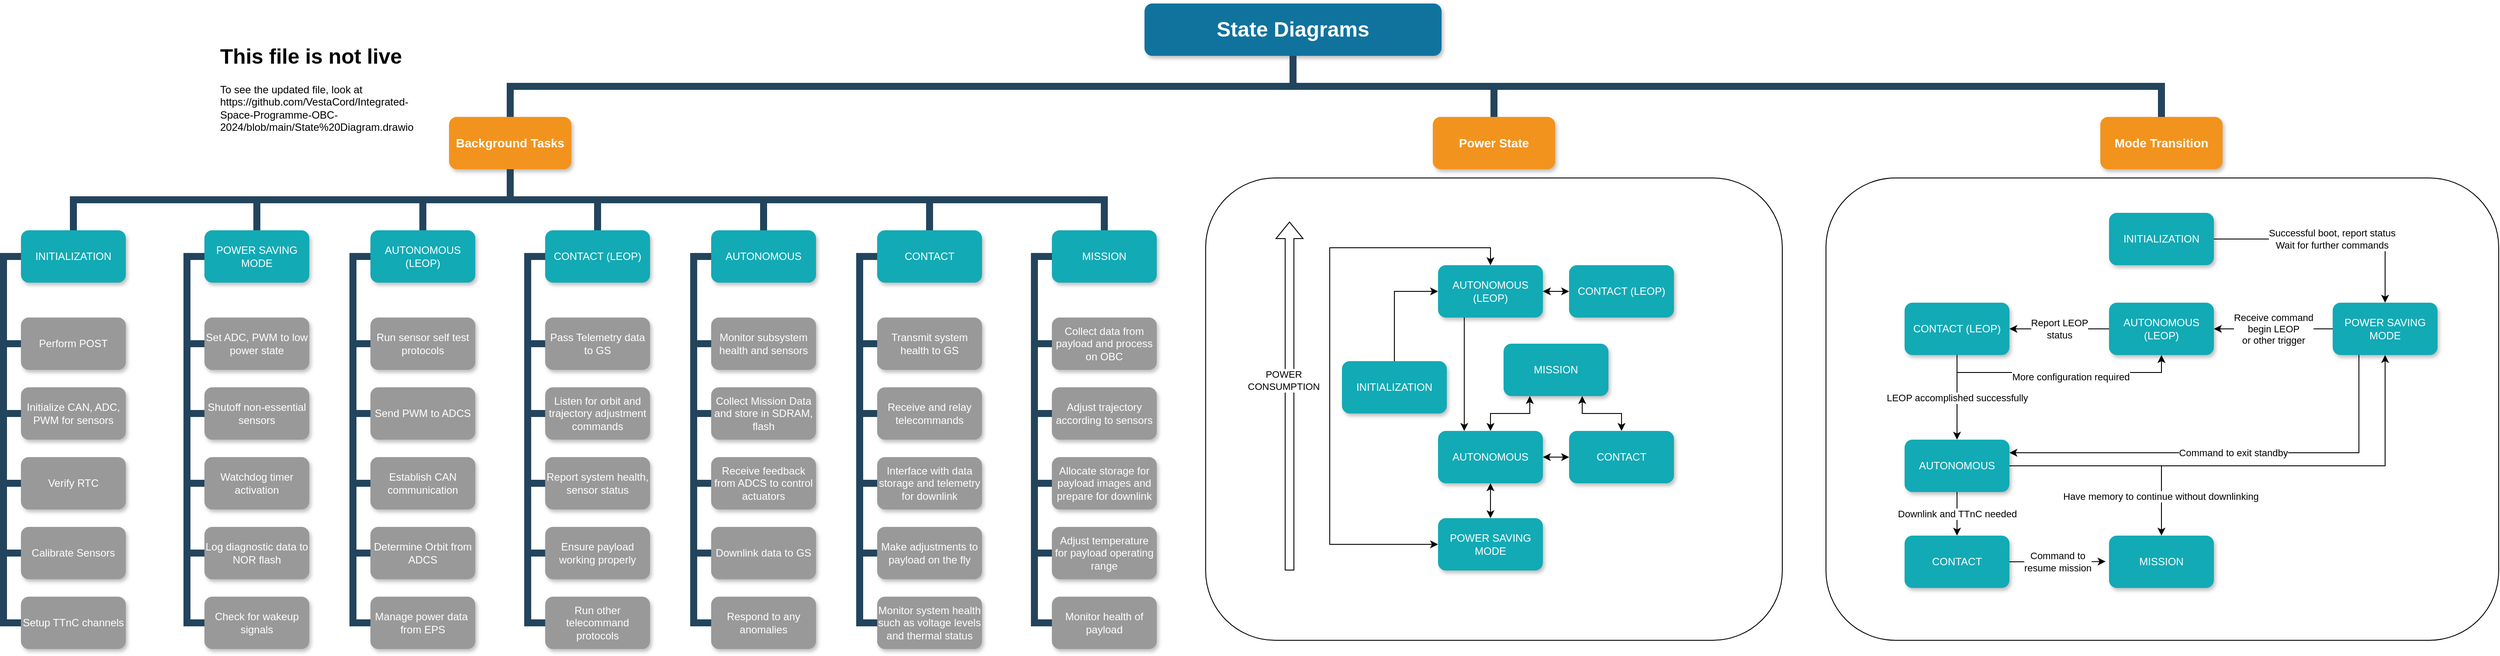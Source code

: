 <mxfile version="25.0.1">
  <diagram name="Page-1" id="64c3da0e-402f-94eb-ee01-a36477274f13">
    <mxGraphModel dx="2613" dy="875" grid="1" gridSize="10" guides="1" tooltips="1" connect="1" arrows="1" fold="1" page="1" pageScale="1" pageWidth="1169" pageHeight="826" background="none" math="0" shadow="0">
      <root>
        <mxCell id="0" />
        <mxCell id="1" parent="0" />
        <mxCell id="3gW7RZxNbm79vIqXbMl1-381" value="" style="rounded=1;whiteSpace=wrap;html=1;movable=0;resizable=0;rotatable=0;deletable=0;editable=0;locked=1;connectable=0;" vertex="1" parent="1">
          <mxGeometry x="1380" y="240" width="770" height="530" as="geometry" />
        </mxCell>
        <mxCell id="3gW7RZxNbm79vIqXbMl1-349" value="" style="rounded=1;whiteSpace=wrap;html=1;movable=1;resizable=1;rotatable=1;deletable=1;editable=1;locked=0;connectable=1;" vertex="1" parent="1">
          <mxGeometry x="670" y="240" width="660" height="530" as="geometry" />
        </mxCell>
        <mxCell id="2" value="State Diagrams" style="whiteSpace=wrap;rounded=1;shadow=1;fillColor=#10739E;strokeColor=none;fontColor=#FFFFFF;fontStyle=1;fontSize=24" parent="1" vertex="1">
          <mxGeometry x="600" y="40" width="340" height="60" as="geometry" />
        </mxCell>
        <mxCell id="3" value="Background Tasks" style="whiteSpace=wrap;rounded=1;fillColor=#F2931E;strokeColor=none;shadow=1;fontColor=#FFFFFF;fontStyle=1;fontSize=14" parent="1" vertex="1">
          <mxGeometry x="-196" y="170.0" width="140" height="60" as="geometry" />
        </mxCell>
        <mxCell id="4" value="Power State" style="whiteSpace=wrap;rounded=1;fillColor=#F2931E;strokeColor=none;shadow=1;fontColor=#FFFFFF;fontStyle=1;fontSize=14" parent="1" vertex="1">
          <mxGeometry x="930" y="170.0" width="140" height="60" as="geometry" />
        </mxCell>
        <mxCell id="6" value="Mode Transition" style="whiteSpace=wrap;rounded=1;fillColor=#F2931E;strokeColor=none;shadow=1;fontColor=#FFFFFF;fontStyle=1;fontSize=14" parent="1" vertex="1">
          <mxGeometry x="1694" y="170.0" width="140" height="60" as="geometry" />
        </mxCell>
        <mxCell id="10" value="AUTONOMOUS (LEOP)" style="whiteSpace=wrap;rounded=1;fillColor=#12AAB5;strokeColor=none;shadow=1;fontColor=#FFFFFF;" parent="1" vertex="1">
          <mxGeometry x="-286" y="300.0" width="120" height="60" as="geometry" />
        </mxCell>
        <mxCell id="12" value="CONTACT (LEOP)" style="whiteSpace=wrap;rounded=1;fillColor=#12AAB5;strokeColor=none;shadow=1;fontColor=#FFFFFF;" parent="1" vertex="1">
          <mxGeometry x="-86" y="300.0" width="120" height="60" as="geometry" />
        </mxCell>
        <mxCell id="23" value="Run sensor self test protocols" style="whiteSpace=wrap;rounded=1;fillColor=#999999;strokeColor=none;shadow=1;fontColor=#FFFFFF;fontStyle=0" parent="1" vertex="1">
          <mxGeometry x="-286" y="400.0" width="120" height="60" as="geometry" />
        </mxCell>
        <mxCell id="24" value="Send PWM to ADCS" style="whiteSpace=wrap;rounded=1;fillColor=#999999;strokeColor=none;shadow=1;fontColor=#FFFFFF;fontStyle=0" parent="1" vertex="1">
          <mxGeometry x="-286.0" y="480.0" width="120" height="60" as="geometry" />
        </mxCell>
        <mxCell id="25" value="Establish CAN communication" style="whiteSpace=wrap;rounded=1;fillColor=#999999;strokeColor=none;shadow=1;fontColor=#FFFFFF;fontStyle=0" parent="1" vertex="1">
          <mxGeometry x="-286" y="560.0" width="120" height="60" as="geometry" />
        </mxCell>
        <mxCell id="26" value="Determine Orbit from ADCS" style="whiteSpace=wrap;rounded=1;fillColor=#999999;strokeColor=none;shadow=1;fontColor=#FFFFFF;fontStyle=0" parent="1" vertex="1">
          <mxGeometry x="-286.0" y="640.0" width="120" height="60" as="geometry" />
        </mxCell>
        <mxCell id="27" value="Manage power data  from EPS" style="whiteSpace=wrap;rounded=1;fillColor=#999999;strokeColor=none;shadow=1;fontColor=#FFFFFF;fontStyle=0" parent="1" vertex="1">
          <mxGeometry x="-286.0" y="720.0" width="120" height="60" as="geometry" />
        </mxCell>
        <mxCell id="38" value="Pass Telemetry data to GS" style="whiteSpace=wrap;rounded=1;fillColor=#999999;strokeColor=none;shadow=1;fontColor=#FFFFFF;fontStyle=0" parent="1" vertex="1">
          <mxGeometry x="-86.0" y="400.0" width="120" height="60" as="geometry" />
        </mxCell>
        <mxCell id="39" value="Listen for orbit and trajectory adjustment commands" style="whiteSpace=wrap;rounded=1;fillColor=#999999;strokeColor=none;shadow=1;fontColor=#FFFFFF;fontStyle=0" parent="1" vertex="1">
          <mxGeometry x="-86.0" y="480.0" width="120" height="60" as="geometry" />
        </mxCell>
        <mxCell id="40" value="Report system health, sensor status" style="whiteSpace=wrap;rounded=1;fillColor=#999999;strokeColor=none;shadow=1;fontColor=#FFFFFF;fontStyle=0" parent="1" vertex="1">
          <mxGeometry x="-86.0" y="560.0" width="120" height="60" as="geometry" />
        </mxCell>
        <mxCell id="41" value="Ensure payload working properly" style="whiteSpace=wrap;rounded=1;fillColor=#999999;strokeColor=none;shadow=1;fontColor=#FFFFFF;fontStyle=0" parent="1" vertex="1">
          <mxGeometry x="-86.0" y="640.0" width="120" height="60" as="geometry" />
        </mxCell>
        <mxCell id="42" value="Run other telecommand protocols" style="whiteSpace=wrap;rounded=1;fillColor=#999999;strokeColor=none;shadow=1;fontColor=#FFFFFF;fontStyle=0" parent="1" vertex="1">
          <mxGeometry x="-86" y="720.0" width="120" height="60" as="geometry" />
        </mxCell>
        <mxCell id="103" value="" style="edgeStyle=elbowEdgeStyle;elbow=vertical;rounded=0;fontColor=#000000;endArrow=none;endFill=0;strokeWidth=8;strokeColor=#23445D;" parent="1" source="3" target="10" edge="1">
          <mxGeometry width="100" height="100" relative="1" as="geometry">
            <mxPoint x="-336" y="290" as="sourcePoint" />
            <mxPoint x="-236" y="190" as="targetPoint" />
          </mxGeometry>
        </mxCell>
        <mxCell id="104" value="" style="edgeStyle=elbowEdgeStyle;elbow=vertical;rounded=0;fontColor=#000000;endArrow=none;endFill=0;strokeWidth=8;strokeColor=#23445D;" parent="1" source="3" target="12" edge="1">
          <mxGeometry width="100" height="100" relative="1" as="geometry">
            <mxPoint x="4" y="290" as="sourcePoint" />
            <mxPoint x="104" y="190" as="targetPoint" />
          </mxGeometry>
        </mxCell>
        <mxCell id="105" value="" style="edgeStyle=elbowEdgeStyle;elbow=horizontal;rounded=0;fontColor=#000000;endArrow=none;endFill=0;strokeWidth=8;strokeColor=#23445D;" parent="1" source="10" target="23" edge="1">
          <mxGeometry width="100" height="100" relative="1" as="geometry">
            <mxPoint x="-346" y="480" as="sourcePoint" />
            <mxPoint x="-246" y="380" as="targetPoint" />
            <Array as="points">
              <mxPoint x="-306" y="380" />
            </Array>
          </mxGeometry>
        </mxCell>
        <mxCell id="106" value="" style="edgeStyle=elbowEdgeStyle;elbow=horizontal;rounded=0;fontColor=#000000;endArrow=none;endFill=0;strokeWidth=8;strokeColor=#23445D;" parent="1" source="10" target="24" edge="1">
          <mxGeometry width="100" height="100" relative="1" as="geometry">
            <mxPoint x="-276" y="340" as="sourcePoint" />
            <mxPoint x="-276" y="440" as="targetPoint" />
            <Array as="points">
              <mxPoint x="-306" y="400" />
            </Array>
          </mxGeometry>
        </mxCell>
        <mxCell id="107" value="" style="edgeStyle=elbowEdgeStyle;elbow=horizontal;rounded=0;fontColor=#000000;endArrow=none;endFill=0;strokeWidth=8;strokeColor=#23445D;" parent="1" source="10" target="27" edge="1">
          <mxGeometry width="100" height="100" relative="1" as="geometry">
            <mxPoint x="-276" y="340" as="sourcePoint" />
            <mxPoint x="-276" y="440" as="targetPoint" />
            <Array as="points">
              <mxPoint x="-306" y="540" />
            </Array>
          </mxGeometry>
        </mxCell>
        <mxCell id="109" value="" style="edgeStyle=elbowEdgeStyle;elbow=horizontal;rounded=0;fontColor=#000000;endArrow=none;endFill=0;strokeWidth=8;strokeColor=#23445D;" parent="1" source="10" target="26" edge="1">
          <mxGeometry width="100" height="100" relative="1" as="geometry">
            <mxPoint x="-256" y="360" as="sourcePoint" />
            <mxPoint x="-256" y="460" as="targetPoint" />
            <Array as="points">
              <mxPoint x="-306" y="410" />
            </Array>
          </mxGeometry>
        </mxCell>
        <mxCell id="110" value="" style="edgeStyle=elbowEdgeStyle;elbow=horizontal;rounded=0;fontColor=#000000;endArrow=none;endFill=0;strokeWidth=8;strokeColor=#23445D;" parent="1" source="10" target="25" edge="1">
          <mxGeometry width="100" height="100" relative="1" as="geometry">
            <mxPoint x="-246" y="370" as="sourcePoint" />
            <mxPoint x="-246" y="470" as="targetPoint" />
            <Array as="points">
              <mxPoint x="-306" y="430" />
            </Array>
          </mxGeometry>
        </mxCell>
        <mxCell id="111" value="" style="edgeStyle=elbowEdgeStyle;elbow=horizontal;rounded=0;fontColor=#000000;endArrow=none;endFill=0;strokeWidth=8;strokeColor=#23445D;" parent="1" target="38" edge="1">
          <mxGeometry width="100" height="100" relative="1" as="geometry">
            <mxPoint x="-96" y="330.0" as="sourcePoint" />
            <mxPoint x="-96" y="430.0" as="targetPoint" />
            <Array as="points">
              <mxPoint x="-106" y="380" />
            </Array>
          </mxGeometry>
        </mxCell>
        <mxCell id="112" value="" style="edgeStyle=elbowEdgeStyle;elbow=horizontal;rounded=0;fontColor=#000000;endArrow=none;endFill=0;strokeWidth=8;strokeColor=#23445D;" parent="1" source="12" target="39" edge="1">
          <mxGeometry width="100" height="100" relative="1" as="geometry">
            <mxPoint x="-96" y="330.0" as="sourcePoint" />
            <mxPoint x="-96" y="510.0" as="targetPoint" />
            <Array as="points">
              <mxPoint x="-106" y="420" />
            </Array>
          </mxGeometry>
        </mxCell>
        <mxCell id="113" value="" style="edgeStyle=elbowEdgeStyle;elbow=horizontal;rounded=0;fontColor=#000000;endArrow=none;endFill=0;strokeWidth=8;strokeColor=#23445D;" parent="1" source="12" target="42" edge="1">
          <mxGeometry width="100" height="100" relative="1" as="geometry">
            <mxPoint x="-96" y="330.0" as="sourcePoint" />
            <mxPoint x="-96.0" y="750.0" as="targetPoint" />
            <Array as="points">
              <mxPoint x="-106" y="540" />
            </Array>
          </mxGeometry>
        </mxCell>
        <mxCell id="114" value="" style="edgeStyle=elbowEdgeStyle;elbow=horizontal;rounded=0;fontColor=#000000;endArrow=none;endFill=0;strokeWidth=8;strokeColor=#23445D;" parent="1" source="12" target="41" edge="1">
          <mxGeometry width="100" height="100" relative="1" as="geometry">
            <mxPoint x="-96" y="330.0" as="sourcePoint" />
            <mxPoint x="-96.0" y="670.0" as="targetPoint" />
            <Array as="points">
              <mxPoint x="-106" y="500" />
            </Array>
          </mxGeometry>
        </mxCell>
        <mxCell id="115" value="" style="edgeStyle=elbowEdgeStyle;elbow=horizontal;rounded=0;fontColor=#000000;endArrow=none;endFill=0;strokeWidth=8;strokeColor=#23445D;" parent="1" source="12" target="40" edge="1">
          <mxGeometry width="100" height="100" relative="1" as="geometry">
            <mxPoint x="-96" y="330.0" as="sourcePoint" />
            <mxPoint x="-96" y="590.0" as="targetPoint" />
            <Array as="points">
              <mxPoint x="-106" y="460" />
            </Array>
          </mxGeometry>
        </mxCell>
        <mxCell id="229" value="" style="edgeStyle=elbowEdgeStyle;elbow=vertical;rounded=0;fontColor=#000000;endArrow=none;endFill=0;strokeWidth=8;strokeColor=#23445D;" parent="1" source="2" target="3" edge="1">
          <mxGeometry width="100" height="100" relative="1" as="geometry">
            <mxPoint x="540" y="140" as="sourcePoint" />
            <mxPoint x="640" y="40" as="targetPoint" />
          </mxGeometry>
        </mxCell>
        <mxCell id="230" value="" style="edgeStyle=elbowEdgeStyle;elbow=vertical;rounded=0;fontColor=#000000;endArrow=none;endFill=0;strokeWidth=8;strokeColor=#23445D;exitX=0.5;exitY=1;exitDx=0;exitDy=0;" parent="1" source="2" target="4" edge="1">
          <mxGeometry width="100" height="100" relative="1" as="geometry">
            <mxPoint x="796" y="100" as="sourcePoint" />
            <mxPoint x="676" y="50" as="targetPoint" />
          </mxGeometry>
        </mxCell>
        <mxCell id="231" value="" style="edgeStyle=elbowEdgeStyle;elbow=vertical;rounded=0;fontColor=#000000;endArrow=none;endFill=0;strokeWidth=8;strokeColor=#23445D;" parent="1" source="2" target="6" edge="1">
          <mxGeometry width="100" height="100" relative="1" as="geometry">
            <mxPoint x="560" y="160" as="sourcePoint" />
            <mxPoint x="660" y="60" as="targetPoint" />
          </mxGeometry>
        </mxCell>
        <mxCell id="3gW7RZxNbm79vIqXbMl1-273" value="AUTONOMOUS" style="whiteSpace=wrap;rounded=1;fillColor=#12AAB5;strokeColor=none;shadow=1;fontColor=#FFFFFF;" vertex="1" parent="1">
          <mxGeometry x="104" y="300.0" width="120" height="60" as="geometry" />
        </mxCell>
        <mxCell id="3gW7RZxNbm79vIqXbMl1-274" value="Monitor subsystem health and sensors" style="whiteSpace=wrap;rounded=1;fillColor=#999999;strokeColor=none;shadow=1;fontColor=#FFFFFF;fontStyle=0" vertex="1" parent="1">
          <mxGeometry x="104.0" y="400.0" width="120" height="60" as="geometry" />
        </mxCell>
        <mxCell id="3gW7RZxNbm79vIqXbMl1-275" value="Collect Mission Data and store in SDRAM, flash" style="whiteSpace=wrap;rounded=1;fillColor=#999999;strokeColor=none;shadow=1;fontColor=#FFFFFF;fontStyle=0" vertex="1" parent="1">
          <mxGeometry x="104.0" y="480.0" width="120" height="60" as="geometry" />
        </mxCell>
        <mxCell id="3gW7RZxNbm79vIqXbMl1-276" value="Receive feedback from ADCS to control actuators" style="whiteSpace=wrap;rounded=1;fillColor=#999999;strokeColor=none;shadow=1;fontColor=#FFFFFF;fontStyle=0" vertex="1" parent="1">
          <mxGeometry x="104.0" y="560.0" width="120" height="60" as="geometry" />
        </mxCell>
        <mxCell id="3gW7RZxNbm79vIqXbMl1-277" value="Downlink data to GS" style="whiteSpace=wrap;rounded=1;fillColor=#999999;strokeColor=none;shadow=1;fontColor=#FFFFFF;fontStyle=0" vertex="1" parent="1">
          <mxGeometry x="104.0" y="640.0" width="120" height="60" as="geometry" />
        </mxCell>
        <mxCell id="3gW7RZxNbm79vIqXbMl1-278" value="Respond to any anomalies" style="whiteSpace=wrap;rounded=1;fillColor=#999999;strokeColor=none;shadow=1;fontColor=#FFFFFF;fontStyle=0" vertex="1" parent="1">
          <mxGeometry x="104" y="720.0" width="120" height="60" as="geometry" />
        </mxCell>
        <mxCell id="3gW7RZxNbm79vIqXbMl1-279" value="" style="edgeStyle=elbowEdgeStyle;elbow=vertical;rounded=0;fontColor=#000000;endArrow=none;endFill=0;strokeWidth=8;strokeColor=#23445D;exitX=0.5;exitY=1;exitDx=0;exitDy=0;" edge="1" parent="1" target="3gW7RZxNbm79vIqXbMl1-273" source="3">
          <mxGeometry width="100" height="100" relative="1" as="geometry">
            <mxPoint x="64" y="230" as="sourcePoint" />
            <mxPoint x="294" y="190" as="targetPoint" />
          </mxGeometry>
        </mxCell>
        <mxCell id="3gW7RZxNbm79vIqXbMl1-280" value="" style="edgeStyle=elbowEdgeStyle;elbow=horizontal;rounded=0;fontColor=#000000;endArrow=none;endFill=0;strokeWidth=8;strokeColor=#23445D;" edge="1" parent="1" target="3gW7RZxNbm79vIqXbMl1-274">
          <mxGeometry width="100" height="100" relative="1" as="geometry">
            <mxPoint x="94" y="330.0" as="sourcePoint" />
            <mxPoint x="94" y="430.0" as="targetPoint" />
            <Array as="points">
              <mxPoint x="84" y="380" />
            </Array>
          </mxGeometry>
        </mxCell>
        <mxCell id="3gW7RZxNbm79vIqXbMl1-281" value="" style="edgeStyle=elbowEdgeStyle;elbow=horizontal;rounded=0;fontColor=#000000;endArrow=none;endFill=0;strokeWidth=8;strokeColor=#23445D;" edge="1" parent="1" source="3gW7RZxNbm79vIqXbMl1-273" target="3gW7RZxNbm79vIqXbMl1-275">
          <mxGeometry width="100" height="100" relative="1" as="geometry">
            <mxPoint x="94" y="330.0" as="sourcePoint" />
            <mxPoint x="94" y="510.0" as="targetPoint" />
            <Array as="points">
              <mxPoint x="84" y="420" />
            </Array>
          </mxGeometry>
        </mxCell>
        <mxCell id="3gW7RZxNbm79vIqXbMl1-282" value="" style="edgeStyle=elbowEdgeStyle;elbow=horizontal;rounded=0;fontColor=#000000;endArrow=none;endFill=0;strokeWidth=8;strokeColor=#23445D;" edge="1" parent="1" source="3gW7RZxNbm79vIqXbMl1-273" target="3gW7RZxNbm79vIqXbMl1-278">
          <mxGeometry width="100" height="100" relative="1" as="geometry">
            <mxPoint x="94" y="330.0" as="sourcePoint" />
            <mxPoint x="94.0" y="750.0" as="targetPoint" />
            <Array as="points">
              <mxPoint x="84" y="540" />
            </Array>
          </mxGeometry>
        </mxCell>
        <mxCell id="3gW7RZxNbm79vIqXbMl1-283" value="" style="edgeStyle=elbowEdgeStyle;elbow=horizontal;rounded=0;fontColor=#000000;endArrow=none;endFill=0;strokeWidth=8;strokeColor=#23445D;" edge="1" parent="1" source="3gW7RZxNbm79vIqXbMl1-273" target="3gW7RZxNbm79vIqXbMl1-277">
          <mxGeometry width="100" height="100" relative="1" as="geometry">
            <mxPoint x="94" y="330.0" as="sourcePoint" />
            <mxPoint x="94.0" y="670.0" as="targetPoint" />
            <Array as="points">
              <mxPoint x="84" y="500" />
            </Array>
          </mxGeometry>
        </mxCell>
        <mxCell id="3gW7RZxNbm79vIqXbMl1-284" value="" style="edgeStyle=elbowEdgeStyle;elbow=horizontal;rounded=0;fontColor=#000000;endArrow=none;endFill=0;strokeWidth=8;strokeColor=#23445D;" edge="1" parent="1" source="3gW7RZxNbm79vIqXbMl1-273" target="3gW7RZxNbm79vIqXbMl1-276">
          <mxGeometry width="100" height="100" relative="1" as="geometry">
            <mxPoint x="94" y="330.0" as="sourcePoint" />
            <mxPoint x="94" y="590.0" as="targetPoint" />
            <Array as="points">
              <mxPoint x="84" y="460" />
            </Array>
          </mxGeometry>
        </mxCell>
        <mxCell id="3gW7RZxNbm79vIqXbMl1-285" value="CONTACT" style="whiteSpace=wrap;rounded=1;fillColor=#12AAB5;strokeColor=none;shadow=1;fontColor=#FFFFFF;" vertex="1" parent="1">
          <mxGeometry x="294" y="300.0" width="120" height="60" as="geometry" />
        </mxCell>
        <mxCell id="3gW7RZxNbm79vIqXbMl1-286" value="Transmit system health to GS" style="whiteSpace=wrap;rounded=1;fillColor=#999999;strokeColor=none;shadow=1;fontColor=#FFFFFF;fontStyle=0" vertex="1" parent="1">
          <mxGeometry x="294.0" y="400.0" width="120" height="60" as="geometry" />
        </mxCell>
        <mxCell id="3gW7RZxNbm79vIqXbMl1-287" value="Receive and relay telecommands" style="whiteSpace=wrap;rounded=1;fillColor=#999999;strokeColor=none;shadow=1;fontColor=#FFFFFF;fontStyle=0" vertex="1" parent="1">
          <mxGeometry x="294.0" y="480.0" width="120" height="60" as="geometry" />
        </mxCell>
        <mxCell id="3gW7RZxNbm79vIqXbMl1-288" value="Interface with data storage and telemetry for downlink" style="whiteSpace=wrap;rounded=1;fillColor=#999999;strokeColor=none;shadow=1;fontColor=#FFFFFF;fontStyle=0" vertex="1" parent="1">
          <mxGeometry x="294.0" y="560.0" width="120" height="60" as="geometry" />
        </mxCell>
        <mxCell id="3gW7RZxNbm79vIqXbMl1-289" value="Make adjustments to payload on the fly" style="whiteSpace=wrap;rounded=1;fillColor=#999999;strokeColor=none;shadow=1;fontColor=#FFFFFF;fontStyle=0" vertex="1" parent="1">
          <mxGeometry x="294.0" y="640.0" width="120" height="60" as="geometry" />
        </mxCell>
        <mxCell id="3gW7RZxNbm79vIqXbMl1-290" value="Monitor system health such as voltage levels and thermal status" style="whiteSpace=wrap;rounded=1;fillColor=#999999;strokeColor=none;shadow=1;fontColor=#FFFFFF;fontStyle=0" vertex="1" parent="1">
          <mxGeometry x="294" y="720.0" width="120" height="60" as="geometry" />
        </mxCell>
        <mxCell id="3gW7RZxNbm79vIqXbMl1-291" value="" style="edgeStyle=elbowEdgeStyle;elbow=vertical;rounded=0;fontColor=#000000;endArrow=none;endFill=0;strokeWidth=8;strokeColor=#23445D;exitX=0.5;exitY=1;exitDx=0;exitDy=0;" edge="1" parent="1" target="3gW7RZxNbm79vIqXbMl1-285" source="3">
          <mxGeometry width="100" height="100" relative="1" as="geometry">
            <mxPoint x="254" y="230" as="sourcePoint" />
            <mxPoint x="484" y="190" as="targetPoint" />
          </mxGeometry>
        </mxCell>
        <mxCell id="3gW7RZxNbm79vIqXbMl1-292" value="" style="edgeStyle=elbowEdgeStyle;elbow=horizontal;rounded=0;fontColor=#000000;endArrow=none;endFill=0;strokeWidth=8;strokeColor=#23445D;" edge="1" parent="1" target="3gW7RZxNbm79vIqXbMl1-286">
          <mxGeometry width="100" height="100" relative="1" as="geometry">
            <mxPoint x="284" y="330.0" as="sourcePoint" />
            <mxPoint x="284" y="430.0" as="targetPoint" />
            <Array as="points">
              <mxPoint x="274" y="380" />
            </Array>
          </mxGeometry>
        </mxCell>
        <mxCell id="3gW7RZxNbm79vIqXbMl1-293" value="" style="edgeStyle=elbowEdgeStyle;elbow=horizontal;rounded=0;fontColor=#000000;endArrow=none;endFill=0;strokeWidth=8;strokeColor=#23445D;" edge="1" parent="1" source="3gW7RZxNbm79vIqXbMl1-285" target="3gW7RZxNbm79vIqXbMl1-287">
          <mxGeometry width="100" height="100" relative="1" as="geometry">
            <mxPoint x="284" y="330.0" as="sourcePoint" />
            <mxPoint x="284" y="510.0" as="targetPoint" />
            <Array as="points">
              <mxPoint x="274" y="420" />
            </Array>
          </mxGeometry>
        </mxCell>
        <mxCell id="3gW7RZxNbm79vIqXbMl1-294" value="" style="edgeStyle=elbowEdgeStyle;elbow=horizontal;rounded=0;fontColor=#000000;endArrow=none;endFill=0;strokeWidth=8;strokeColor=#23445D;" edge="1" parent="1" source="3gW7RZxNbm79vIqXbMl1-285" target="3gW7RZxNbm79vIqXbMl1-290">
          <mxGeometry width="100" height="100" relative="1" as="geometry">
            <mxPoint x="284" y="330.0" as="sourcePoint" />
            <mxPoint x="284.0" y="750.0" as="targetPoint" />
            <Array as="points">
              <mxPoint x="274" y="540" />
            </Array>
          </mxGeometry>
        </mxCell>
        <mxCell id="3gW7RZxNbm79vIqXbMl1-295" value="" style="edgeStyle=elbowEdgeStyle;elbow=horizontal;rounded=0;fontColor=#000000;endArrow=none;endFill=0;strokeWidth=8;strokeColor=#23445D;" edge="1" parent="1" source="3gW7RZxNbm79vIqXbMl1-285" target="3gW7RZxNbm79vIqXbMl1-289">
          <mxGeometry width="100" height="100" relative="1" as="geometry">
            <mxPoint x="284" y="330.0" as="sourcePoint" />
            <mxPoint x="284.0" y="670.0" as="targetPoint" />
            <Array as="points">
              <mxPoint x="274" y="500" />
            </Array>
          </mxGeometry>
        </mxCell>
        <mxCell id="3gW7RZxNbm79vIqXbMl1-296" value="" style="edgeStyle=elbowEdgeStyle;elbow=horizontal;rounded=0;fontColor=#000000;endArrow=none;endFill=0;strokeWidth=8;strokeColor=#23445D;" edge="1" parent="1" source="3gW7RZxNbm79vIqXbMl1-285" target="3gW7RZxNbm79vIqXbMl1-288">
          <mxGeometry width="100" height="100" relative="1" as="geometry">
            <mxPoint x="284" y="330.0" as="sourcePoint" />
            <mxPoint x="284" y="590.0" as="targetPoint" />
            <Array as="points">
              <mxPoint x="274" y="460" />
            </Array>
          </mxGeometry>
        </mxCell>
        <mxCell id="3gW7RZxNbm79vIqXbMl1-297" value="MISSION" style="whiteSpace=wrap;rounded=1;fillColor=#12AAB5;strokeColor=none;shadow=1;fontColor=#FFFFFF;" vertex="1" parent="1">
          <mxGeometry x="494" y="300.0" width="120" height="60" as="geometry" />
        </mxCell>
        <mxCell id="3gW7RZxNbm79vIqXbMl1-298" value="Collect data from payload and process on OBC" style="whiteSpace=wrap;rounded=1;fillColor=#999999;strokeColor=none;shadow=1;fontColor=#FFFFFF;fontStyle=0" vertex="1" parent="1">
          <mxGeometry x="494.0" y="400.0" width="120" height="60" as="geometry" />
        </mxCell>
        <mxCell id="3gW7RZxNbm79vIqXbMl1-299" value="Adjust trajectory according to sensors" style="whiteSpace=wrap;rounded=1;fillColor=#999999;strokeColor=none;shadow=1;fontColor=#FFFFFF;fontStyle=0" vertex="1" parent="1">
          <mxGeometry x="494.0" y="480.0" width="120" height="60" as="geometry" />
        </mxCell>
        <mxCell id="3gW7RZxNbm79vIqXbMl1-300" value="Allocate storage for payload images and prepare for downlink" style="whiteSpace=wrap;rounded=1;fillColor=#999999;strokeColor=none;shadow=1;fontColor=#FFFFFF;fontStyle=0" vertex="1" parent="1">
          <mxGeometry x="494.0" y="560.0" width="120" height="60" as="geometry" />
        </mxCell>
        <mxCell id="3gW7RZxNbm79vIqXbMl1-301" value="Adjust temperature for payload operating range" style="whiteSpace=wrap;rounded=1;fillColor=#999999;strokeColor=none;shadow=1;fontColor=#FFFFFF;fontStyle=0" vertex="1" parent="1">
          <mxGeometry x="494.0" y="640.0" width="120" height="60" as="geometry" />
        </mxCell>
        <mxCell id="3gW7RZxNbm79vIqXbMl1-302" value="Monitor health of payload" style="whiteSpace=wrap;rounded=1;fillColor=#999999;strokeColor=none;shadow=1;fontColor=#FFFFFF;fontStyle=0" vertex="1" parent="1">
          <mxGeometry x="494" y="720.0" width="120" height="60" as="geometry" />
        </mxCell>
        <mxCell id="3gW7RZxNbm79vIqXbMl1-303" value="" style="edgeStyle=elbowEdgeStyle;elbow=vertical;rounded=0;fontColor=#000000;endArrow=none;endFill=0;strokeWidth=8;strokeColor=#23445D;exitX=0.5;exitY=1;exitDx=0;exitDy=0;" edge="1" parent="1" target="3gW7RZxNbm79vIqXbMl1-297" source="3">
          <mxGeometry width="100" height="100" relative="1" as="geometry">
            <mxPoint x="454" y="230" as="sourcePoint" />
            <mxPoint x="684" y="190" as="targetPoint" />
          </mxGeometry>
        </mxCell>
        <mxCell id="3gW7RZxNbm79vIqXbMl1-304" value="" style="edgeStyle=elbowEdgeStyle;elbow=horizontal;rounded=0;fontColor=#000000;endArrow=none;endFill=0;strokeWidth=8;strokeColor=#23445D;" edge="1" parent="1" target="3gW7RZxNbm79vIqXbMl1-298">
          <mxGeometry width="100" height="100" relative="1" as="geometry">
            <mxPoint x="484" y="330.0" as="sourcePoint" />
            <mxPoint x="484" y="430.0" as="targetPoint" />
            <Array as="points">
              <mxPoint x="474" y="380" />
            </Array>
          </mxGeometry>
        </mxCell>
        <mxCell id="3gW7RZxNbm79vIqXbMl1-305" value="" style="edgeStyle=elbowEdgeStyle;elbow=horizontal;rounded=0;fontColor=#000000;endArrow=none;endFill=0;strokeWidth=8;strokeColor=#23445D;" edge="1" parent="1" source="3gW7RZxNbm79vIqXbMl1-297" target="3gW7RZxNbm79vIqXbMl1-299">
          <mxGeometry width="100" height="100" relative="1" as="geometry">
            <mxPoint x="484" y="330.0" as="sourcePoint" />
            <mxPoint x="484" y="510.0" as="targetPoint" />
            <Array as="points">
              <mxPoint x="474" y="420" />
            </Array>
          </mxGeometry>
        </mxCell>
        <mxCell id="3gW7RZxNbm79vIqXbMl1-306" value="" style="edgeStyle=elbowEdgeStyle;elbow=horizontal;rounded=0;fontColor=#000000;endArrow=none;endFill=0;strokeWidth=8;strokeColor=#23445D;" edge="1" parent="1" source="3gW7RZxNbm79vIqXbMl1-297" target="3gW7RZxNbm79vIqXbMl1-302">
          <mxGeometry width="100" height="100" relative="1" as="geometry">
            <mxPoint x="484" y="330.0" as="sourcePoint" />
            <mxPoint x="484.0" y="750.0" as="targetPoint" />
            <Array as="points">
              <mxPoint x="474" y="540" />
            </Array>
          </mxGeometry>
        </mxCell>
        <mxCell id="3gW7RZxNbm79vIqXbMl1-307" value="" style="edgeStyle=elbowEdgeStyle;elbow=horizontal;rounded=0;fontColor=#000000;endArrow=none;endFill=0;strokeWidth=8;strokeColor=#23445D;" edge="1" parent="1" source="3gW7RZxNbm79vIqXbMl1-297" target="3gW7RZxNbm79vIqXbMl1-301">
          <mxGeometry width="100" height="100" relative="1" as="geometry">
            <mxPoint x="484" y="330.0" as="sourcePoint" />
            <mxPoint x="484.0" y="670.0" as="targetPoint" />
            <Array as="points">
              <mxPoint x="474" y="500" />
            </Array>
          </mxGeometry>
        </mxCell>
        <mxCell id="3gW7RZxNbm79vIqXbMl1-308" value="" style="edgeStyle=elbowEdgeStyle;elbow=horizontal;rounded=0;fontColor=#000000;endArrow=none;endFill=0;strokeWidth=8;strokeColor=#23445D;" edge="1" parent="1" source="3gW7RZxNbm79vIqXbMl1-297" target="3gW7RZxNbm79vIqXbMl1-300">
          <mxGeometry width="100" height="100" relative="1" as="geometry">
            <mxPoint x="484" y="330.0" as="sourcePoint" />
            <mxPoint x="484" y="590.0" as="targetPoint" />
            <Array as="points">
              <mxPoint x="474" y="460" />
            </Array>
          </mxGeometry>
        </mxCell>
        <mxCell id="3gW7RZxNbm79vIqXbMl1-309" value="POWER SAVING MODE" style="whiteSpace=wrap;rounded=1;fillColor=#12AAB5;strokeColor=none;shadow=1;fontColor=#FFFFFF;" vertex="1" parent="1">
          <mxGeometry x="-476" y="300.0" width="120" height="60" as="geometry" />
        </mxCell>
        <mxCell id="3gW7RZxNbm79vIqXbMl1-310" value="Set ADC, PWM to low power state" style="whiteSpace=wrap;rounded=1;fillColor=#999999;strokeColor=none;shadow=1;fontColor=#FFFFFF;fontStyle=0" vertex="1" parent="1">
          <mxGeometry x="-476.0" y="400.0" width="120" height="60" as="geometry" />
        </mxCell>
        <mxCell id="3gW7RZxNbm79vIqXbMl1-311" value="Shutoff non-essential sensors" style="whiteSpace=wrap;rounded=1;fillColor=#999999;strokeColor=none;shadow=1;fontColor=#FFFFFF;fontStyle=0" vertex="1" parent="1">
          <mxGeometry x="-476.0" y="480.0" width="120" height="60" as="geometry" />
        </mxCell>
        <mxCell id="3gW7RZxNbm79vIqXbMl1-312" value="Watchdog timer activation" style="whiteSpace=wrap;rounded=1;fillColor=#999999;strokeColor=none;shadow=1;fontColor=#FFFFFF;fontStyle=0" vertex="1" parent="1">
          <mxGeometry x="-476.0" y="560.0" width="120" height="60" as="geometry" />
        </mxCell>
        <mxCell id="3gW7RZxNbm79vIqXbMl1-313" value="Log diagnostic data to NOR flash" style="whiteSpace=wrap;rounded=1;fillColor=#999999;strokeColor=none;shadow=1;fontColor=#FFFFFF;fontStyle=0" vertex="1" parent="1">
          <mxGeometry x="-476.0" y="640.0" width="120" height="60" as="geometry" />
        </mxCell>
        <mxCell id="3gW7RZxNbm79vIqXbMl1-314" value="Check for wakeup signals" style="whiteSpace=wrap;rounded=1;fillColor=#999999;strokeColor=none;shadow=1;fontColor=#FFFFFF;fontStyle=0" vertex="1" parent="1">
          <mxGeometry x="-476" y="720.0" width="120" height="60" as="geometry" />
        </mxCell>
        <mxCell id="3gW7RZxNbm79vIqXbMl1-315" value="" style="edgeStyle=elbowEdgeStyle;elbow=vertical;rounded=0;fontColor=#000000;endArrow=none;endFill=0;strokeWidth=8;strokeColor=#23445D;exitX=0.5;exitY=1;exitDx=0;exitDy=0;" edge="1" parent="1" target="3gW7RZxNbm79vIqXbMl1-309" source="3">
          <mxGeometry width="100" height="100" relative="1" as="geometry">
            <mxPoint x="-516" y="230" as="sourcePoint" />
            <mxPoint x="-286" y="190" as="targetPoint" />
          </mxGeometry>
        </mxCell>
        <mxCell id="3gW7RZxNbm79vIqXbMl1-316" value="" style="edgeStyle=elbowEdgeStyle;elbow=horizontal;rounded=0;fontColor=#000000;endArrow=none;endFill=0;strokeWidth=8;strokeColor=#23445D;" edge="1" parent="1" target="3gW7RZxNbm79vIqXbMl1-310">
          <mxGeometry width="100" height="100" relative="1" as="geometry">
            <mxPoint x="-486" y="330.0" as="sourcePoint" />
            <mxPoint x="-486" y="430.0" as="targetPoint" />
            <Array as="points">
              <mxPoint x="-496" y="380" />
            </Array>
          </mxGeometry>
        </mxCell>
        <mxCell id="3gW7RZxNbm79vIqXbMl1-317" value="" style="edgeStyle=elbowEdgeStyle;elbow=horizontal;rounded=0;fontColor=#000000;endArrow=none;endFill=0;strokeWidth=8;strokeColor=#23445D;" edge="1" parent="1" source="3gW7RZxNbm79vIqXbMl1-309" target="3gW7RZxNbm79vIqXbMl1-311">
          <mxGeometry width="100" height="100" relative="1" as="geometry">
            <mxPoint x="-486" y="330.0" as="sourcePoint" />
            <mxPoint x="-486" y="510.0" as="targetPoint" />
            <Array as="points">
              <mxPoint x="-496" y="420" />
            </Array>
          </mxGeometry>
        </mxCell>
        <mxCell id="3gW7RZxNbm79vIqXbMl1-318" value="" style="edgeStyle=elbowEdgeStyle;elbow=horizontal;rounded=0;fontColor=#000000;endArrow=none;endFill=0;strokeWidth=8;strokeColor=#23445D;" edge="1" parent="1" source="3gW7RZxNbm79vIqXbMl1-309" target="3gW7RZxNbm79vIqXbMl1-314">
          <mxGeometry width="100" height="100" relative="1" as="geometry">
            <mxPoint x="-486" y="330.0" as="sourcePoint" />
            <mxPoint x="-486.0" y="750.0" as="targetPoint" />
            <Array as="points">
              <mxPoint x="-496" y="540" />
            </Array>
          </mxGeometry>
        </mxCell>
        <mxCell id="3gW7RZxNbm79vIqXbMl1-319" value="" style="edgeStyle=elbowEdgeStyle;elbow=horizontal;rounded=0;fontColor=#000000;endArrow=none;endFill=0;strokeWidth=8;strokeColor=#23445D;" edge="1" parent="1" source="3gW7RZxNbm79vIqXbMl1-309" target="3gW7RZxNbm79vIqXbMl1-313">
          <mxGeometry width="100" height="100" relative="1" as="geometry">
            <mxPoint x="-486" y="330.0" as="sourcePoint" />
            <mxPoint x="-486.0" y="670.0" as="targetPoint" />
            <Array as="points">
              <mxPoint x="-496" y="500" />
            </Array>
          </mxGeometry>
        </mxCell>
        <mxCell id="3gW7RZxNbm79vIqXbMl1-320" value="" style="edgeStyle=elbowEdgeStyle;elbow=horizontal;rounded=0;fontColor=#000000;endArrow=none;endFill=0;strokeWidth=8;strokeColor=#23445D;" edge="1" parent="1" source="3gW7RZxNbm79vIqXbMl1-309" target="3gW7RZxNbm79vIqXbMl1-312">
          <mxGeometry width="100" height="100" relative="1" as="geometry">
            <mxPoint x="-486" y="330.0" as="sourcePoint" />
            <mxPoint x="-486" y="590.0" as="targetPoint" />
            <Array as="points">
              <mxPoint x="-496" y="460" />
            </Array>
          </mxGeometry>
        </mxCell>
        <mxCell id="3gW7RZxNbm79vIqXbMl1-321" value="INITIALIZATION" style="whiteSpace=wrap;rounded=1;fillColor=#12AAB5;strokeColor=none;shadow=1;fontColor=#FFFFFF;" vertex="1" parent="1">
          <mxGeometry x="-686" y="300.0" width="120" height="60" as="geometry" />
        </mxCell>
        <mxCell id="3gW7RZxNbm79vIqXbMl1-322" value="Perform POST" style="whiteSpace=wrap;rounded=1;fillColor=#999999;strokeColor=none;shadow=1;fontColor=#FFFFFF;fontStyle=0" vertex="1" parent="1">
          <mxGeometry x="-686.0" y="400.0" width="120" height="60" as="geometry" />
        </mxCell>
        <mxCell id="3gW7RZxNbm79vIqXbMl1-323" value="Initialize CAN, ADC, PWM for sensors" style="whiteSpace=wrap;rounded=1;fillColor=#999999;strokeColor=none;shadow=1;fontColor=#FFFFFF;fontStyle=0" vertex="1" parent="1">
          <mxGeometry x="-686.0" y="480.0" width="120" height="60" as="geometry" />
        </mxCell>
        <mxCell id="3gW7RZxNbm79vIqXbMl1-324" value="Verify RTC" style="whiteSpace=wrap;rounded=1;fillColor=#999999;strokeColor=none;shadow=1;fontColor=#FFFFFF;fontStyle=0" vertex="1" parent="1">
          <mxGeometry x="-686.0" y="560.0" width="120" height="60" as="geometry" />
        </mxCell>
        <mxCell id="3gW7RZxNbm79vIqXbMl1-325" value="Calibrate Sensors" style="whiteSpace=wrap;rounded=1;fillColor=#999999;strokeColor=none;shadow=1;fontColor=#FFFFFF;fontStyle=0" vertex="1" parent="1">
          <mxGeometry x="-686" y="640.0" width="120" height="60" as="geometry" />
        </mxCell>
        <mxCell id="3gW7RZxNbm79vIqXbMl1-326" value="Setup TTnC channels" style="whiteSpace=wrap;rounded=1;fillColor=#999999;strokeColor=none;shadow=1;fontColor=#FFFFFF;fontStyle=0" vertex="1" parent="1">
          <mxGeometry x="-686" y="720.0" width="120" height="60" as="geometry" />
        </mxCell>
        <mxCell id="3gW7RZxNbm79vIqXbMl1-327" value="" style="edgeStyle=elbowEdgeStyle;elbow=vertical;rounded=0;fontColor=#000000;endArrow=none;endFill=0;strokeWidth=8;strokeColor=#23445D;exitX=0.5;exitY=1;exitDx=0;exitDy=0;" edge="1" parent="1" target="3gW7RZxNbm79vIqXbMl1-321" source="3">
          <mxGeometry width="100" height="100" relative="1" as="geometry">
            <mxPoint x="-726" y="230" as="sourcePoint" />
            <mxPoint x="-496" y="190" as="targetPoint" />
          </mxGeometry>
        </mxCell>
        <mxCell id="3gW7RZxNbm79vIqXbMl1-328" value="" style="edgeStyle=elbowEdgeStyle;elbow=horizontal;rounded=0;fontColor=#000000;endArrow=none;endFill=0;strokeWidth=8;strokeColor=#23445D;" edge="1" parent="1" target="3gW7RZxNbm79vIqXbMl1-322">
          <mxGeometry width="100" height="100" relative="1" as="geometry">
            <mxPoint x="-696" y="330.0" as="sourcePoint" />
            <mxPoint x="-696" y="430.0" as="targetPoint" />
            <Array as="points">
              <mxPoint x="-706" y="380" />
            </Array>
          </mxGeometry>
        </mxCell>
        <mxCell id="3gW7RZxNbm79vIqXbMl1-329" value="" style="edgeStyle=elbowEdgeStyle;elbow=horizontal;rounded=0;fontColor=#000000;endArrow=none;endFill=0;strokeWidth=8;strokeColor=#23445D;" edge="1" parent="1" source="3gW7RZxNbm79vIqXbMl1-321" target="3gW7RZxNbm79vIqXbMl1-323">
          <mxGeometry width="100" height="100" relative="1" as="geometry">
            <mxPoint x="-696" y="330.0" as="sourcePoint" />
            <mxPoint x="-696" y="510.0" as="targetPoint" />
            <Array as="points">
              <mxPoint x="-706" y="420" />
            </Array>
          </mxGeometry>
        </mxCell>
        <mxCell id="3gW7RZxNbm79vIqXbMl1-330" value="" style="edgeStyle=elbowEdgeStyle;elbow=horizontal;rounded=0;fontColor=#000000;endArrow=none;endFill=0;strokeWidth=8;strokeColor=#23445D;" edge="1" parent="1" source="3gW7RZxNbm79vIqXbMl1-321" target="3gW7RZxNbm79vIqXbMl1-326">
          <mxGeometry width="100" height="100" relative="1" as="geometry">
            <mxPoint x="-696" y="330.0" as="sourcePoint" />
            <mxPoint x="-696.0" y="750.0" as="targetPoint" />
            <Array as="points">
              <mxPoint x="-706" y="540" />
            </Array>
          </mxGeometry>
        </mxCell>
        <mxCell id="3gW7RZxNbm79vIqXbMl1-331" value="" style="edgeStyle=elbowEdgeStyle;elbow=horizontal;rounded=0;fontColor=#000000;endArrow=none;endFill=0;strokeWidth=8;strokeColor=#23445D;" edge="1" parent="1" source="3gW7RZxNbm79vIqXbMl1-321" target="3gW7RZxNbm79vIqXbMl1-325">
          <mxGeometry width="100" height="100" relative="1" as="geometry">
            <mxPoint x="-696" y="330.0" as="sourcePoint" />
            <mxPoint x="-696.0" y="670.0" as="targetPoint" />
            <Array as="points">
              <mxPoint x="-706" y="500" />
            </Array>
          </mxGeometry>
        </mxCell>
        <mxCell id="3gW7RZxNbm79vIqXbMl1-332" value="" style="edgeStyle=elbowEdgeStyle;elbow=horizontal;rounded=0;fontColor=#000000;endArrow=none;endFill=0;strokeWidth=8;strokeColor=#23445D;" edge="1" parent="1" source="3gW7RZxNbm79vIqXbMl1-321" target="3gW7RZxNbm79vIqXbMl1-324">
          <mxGeometry width="100" height="100" relative="1" as="geometry">
            <mxPoint x="-696" y="330.0" as="sourcePoint" />
            <mxPoint x="-696" y="590.0" as="targetPoint" />
            <Array as="points">
              <mxPoint x="-706" y="460" />
            </Array>
          </mxGeometry>
        </mxCell>
        <mxCell id="3gW7RZxNbm79vIqXbMl1-343" style="edgeStyle=orthogonalEdgeStyle;rounded=0;orthogonalLoop=1;jettySize=auto;html=1;exitX=1;exitY=0.5;exitDx=0;exitDy=0;entryX=0;entryY=0.5;entryDx=0;entryDy=0;startArrow=classic;startFill=1;" edge="1" parent="1" source="3gW7RZxNbm79vIqXbMl1-333" target="3gW7RZxNbm79vIqXbMl1-334">
          <mxGeometry relative="1" as="geometry" />
        </mxCell>
        <mxCell id="3gW7RZxNbm79vIqXbMl1-347" style="edgeStyle=orthogonalEdgeStyle;rounded=0;orthogonalLoop=1;jettySize=auto;html=1;exitX=0.25;exitY=1;exitDx=0;exitDy=0;entryX=0.25;entryY=0;entryDx=0;entryDy=0;" edge="1" parent="1" source="3gW7RZxNbm79vIqXbMl1-333" target="3gW7RZxNbm79vIqXbMl1-335">
          <mxGeometry relative="1" as="geometry" />
        </mxCell>
        <mxCell id="3gW7RZxNbm79vIqXbMl1-352" style="edgeStyle=orthogonalEdgeStyle;rounded=0;orthogonalLoop=1;jettySize=auto;html=1;exitX=0.5;exitY=0;exitDx=0;exitDy=0;entryX=0;entryY=0.5;entryDx=0;entryDy=0;startArrow=classic;startFill=1;" edge="1" parent="1" source="3gW7RZxNbm79vIqXbMl1-333" target="3gW7RZxNbm79vIqXbMl1-338">
          <mxGeometry relative="1" as="geometry">
            <mxPoint x="802" y="660" as="targetPoint" />
            <Array as="points">
              <mxPoint x="996" y="320" />
              <mxPoint x="812" y="320" />
              <mxPoint x="812" y="660" />
            </Array>
          </mxGeometry>
        </mxCell>
        <mxCell id="3gW7RZxNbm79vIqXbMl1-333" value="AUTONOMOUS (LEOP)" style="whiteSpace=wrap;rounded=1;fillColor=#12AAB5;strokeColor=none;shadow=1;fontColor=#FFFFFF;" vertex="1" parent="1">
          <mxGeometry x="936" y="340.0" width="120" height="60" as="geometry" />
        </mxCell>
        <mxCell id="3gW7RZxNbm79vIqXbMl1-334" value="CONTACT (LEOP)" style="whiteSpace=wrap;rounded=1;fillColor=#12AAB5;strokeColor=none;shadow=1;fontColor=#FFFFFF;" vertex="1" parent="1">
          <mxGeometry x="1086" y="340.0" width="120" height="60" as="geometry" />
        </mxCell>
        <mxCell id="3gW7RZxNbm79vIqXbMl1-344" style="edgeStyle=orthogonalEdgeStyle;rounded=0;orthogonalLoop=1;jettySize=auto;html=1;exitX=0.5;exitY=0;exitDx=0;exitDy=0;entryX=0.25;entryY=1;entryDx=0;entryDy=0;startArrow=classic;startFill=1;" edge="1" parent="1" source="3gW7RZxNbm79vIqXbMl1-335" target="3gW7RZxNbm79vIqXbMl1-337">
          <mxGeometry relative="1" as="geometry" />
        </mxCell>
        <mxCell id="3gW7RZxNbm79vIqXbMl1-346" style="edgeStyle=orthogonalEdgeStyle;rounded=0;orthogonalLoop=1;jettySize=auto;html=1;exitX=1;exitY=0.5;exitDx=0;exitDy=0;entryX=0;entryY=0.5;entryDx=0;entryDy=0;startArrow=classic;startFill=1;" edge="1" parent="1" source="3gW7RZxNbm79vIqXbMl1-335" target="3gW7RZxNbm79vIqXbMl1-336">
          <mxGeometry relative="1" as="geometry" />
        </mxCell>
        <mxCell id="3gW7RZxNbm79vIqXbMl1-348" style="edgeStyle=orthogonalEdgeStyle;rounded=0;orthogonalLoop=1;jettySize=auto;html=1;exitX=0.5;exitY=1;exitDx=0;exitDy=0;startArrow=classic;startFill=1;" edge="1" parent="1" source="3gW7RZxNbm79vIqXbMl1-335" target="3gW7RZxNbm79vIqXbMl1-338">
          <mxGeometry relative="1" as="geometry" />
        </mxCell>
        <mxCell id="3gW7RZxNbm79vIqXbMl1-335" value="AUTONOMOUS" style="whiteSpace=wrap;rounded=1;fillColor=#12AAB5;strokeColor=none;shadow=1;fontColor=#FFFFFF;" vertex="1" parent="1">
          <mxGeometry x="936" y="530.0" width="120" height="60" as="geometry" />
        </mxCell>
        <mxCell id="3gW7RZxNbm79vIqXbMl1-336" value="CONTACT" style="whiteSpace=wrap;rounded=1;fillColor=#12AAB5;strokeColor=none;shadow=1;fontColor=#FFFFFF;" vertex="1" parent="1">
          <mxGeometry x="1086" y="530.0" width="120" height="60" as="geometry" />
        </mxCell>
        <mxCell id="3gW7RZxNbm79vIqXbMl1-345" style="edgeStyle=orthogonalEdgeStyle;rounded=0;orthogonalLoop=1;jettySize=auto;html=1;exitX=0.75;exitY=1;exitDx=0;exitDy=0;entryX=0.5;entryY=0;entryDx=0;entryDy=0;startArrow=classic;startFill=1;" edge="1" parent="1" source="3gW7RZxNbm79vIqXbMl1-337" target="3gW7RZxNbm79vIqXbMl1-336">
          <mxGeometry relative="1" as="geometry" />
        </mxCell>
        <mxCell id="3gW7RZxNbm79vIqXbMl1-337" value="MISSION" style="whiteSpace=wrap;rounded=1;fillColor=#12AAB5;strokeColor=none;shadow=1;fontColor=#FFFFFF;" vertex="1" parent="1">
          <mxGeometry x="1011" y="430.0" width="120" height="60" as="geometry" />
        </mxCell>
        <mxCell id="3gW7RZxNbm79vIqXbMl1-338" value="POWER SAVING MODE" style="whiteSpace=wrap;rounded=1;fillColor=#12AAB5;strokeColor=none;shadow=1;fontColor=#FFFFFF;" vertex="1" parent="1">
          <mxGeometry x="936" y="630.0" width="120" height="60" as="geometry" />
        </mxCell>
        <mxCell id="3gW7RZxNbm79vIqXbMl1-342" style="edgeStyle=orthogonalEdgeStyle;rounded=0;orthogonalLoop=1;jettySize=auto;html=1;exitX=0.5;exitY=0;exitDx=0;exitDy=0;entryX=0;entryY=0.5;entryDx=0;entryDy=0;" edge="1" parent="1" source="3gW7RZxNbm79vIqXbMl1-339" target="3gW7RZxNbm79vIqXbMl1-333">
          <mxGeometry relative="1" as="geometry" />
        </mxCell>
        <mxCell id="3gW7RZxNbm79vIqXbMl1-339" value="INITIALIZATION" style="whiteSpace=wrap;rounded=1;fillColor=#12AAB5;strokeColor=none;shadow=1;fontColor=#FFFFFF;" vertex="1" parent="1">
          <mxGeometry x="826" y="450.0" width="120" height="60" as="geometry" />
        </mxCell>
        <mxCell id="3gW7RZxNbm79vIqXbMl1-340" value="" style="shape=flexArrow;endArrow=classic;html=1;rounded=0;" edge="1" parent="1">
          <mxGeometry width="50" height="50" relative="1" as="geometry">
            <mxPoint x="766" y="690" as="sourcePoint" />
            <mxPoint x="766" y="290" as="targetPoint" />
          </mxGeometry>
        </mxCell>
        <mxCell id="3gW7RZxNbm79vIqXbMl1-341" value="&lt;div&gt;POWER&lt;/div&gt;&lt;div&gt;CONSUMPTION&lt;/div&gt;" style="edgeLabel;html=1;align=center;verticalAlign=middle;resizable=0;points=[];" vertex="1" connectable="0" parent="3gW7RZxNbm79vIqXbMl1-340">
          <mxGeometry x="0.093" y="7" relative="1" as="geometry">
            <mxPoint as="offset" />
          </mxGeometry>
        </mxCell>
        <mxCell id="3gW7RZxNbm79vIqXbMl1-362" value="&lt;div&gt;Report LEOP&lt;/div&gt;&lt;div&gt;status&lt;br&gt;&lt;/div&gt;" style="edgeStyle=orthogonalEdgeStyle;rounded=0;orthogonalLoop=1;jettySize=auto;html=1;exitX=0;exitY=0.5;exitDx=0;exitDy=0;entryX=1;entryY=0.5;entryDx=0;entryDy=0;" edge="1" parent="1" source="3gW7RZxNbm79vIqXbMl1-353" target="3gW7RZxNbm79vIqXbMl1-354">
          <mxGeometry relative="1" as="geometry" />
        </mxCell>
        <mxCell id="3gW7RZxNbm79vIqXbMl1-353" value="AUTONOMOUS (LEOP)" style="whiteSpace=wrap;rounded=1;fillColor=#12AAB5;strokeColor=none;shadow=1;fontColor=#FFFFFF;" vertex="1" parent="1">
          <mxGeometry x="1704" y="383.0" width="120" height="60" as="geometry" />
        </mxCell>
        <mxCell id="3gW7RZxNbm79vIqXbMl1-363" style="edgeStyle=orthogonalEdgeStyle;rounded=0;orthogonalLoop=1;jettySize=auto;html=1;exitX=0.5;exitY=1;exitDx=0;exitDy=0;entryX=0.5;entryY=1;entryDx=0;entryDy=0;" edge="1" parent="1" source="3gW7RZxNbm79vIqXbMl1-354" target="3gW7RZxNbm79vIqXbMl1-353">
          <mxGeometry relative="1" as="geometry" />
        </mxCell>
        <mxCell id="3gW7RZxNbm79vIqXbMl1-364" value="More configuration required" style="edgeLabel;html=1;align=center;verticalAlign=middle;resizable=0;points=[];" vertex="1" connectable="0" parent="3gW7RZxNbm79vIqXbMl1-363">
          <mxGeometry x="0.092" y="-5" relative="1" as="geometry">
            <mxPoint as="offset" />
          </mxGeometry>
        </mxCell>
        <mxCell id="3gW7RZxNbm79vIqXbMl1-365" value="LEOP accomplished successfully" style="edgeStyle=orthogonalEdgeStyle;rounded=0;orthogonalLoop=1;jettySize=auto;html=1;exitX=0.5;exitY=1;exitDx=0;exitDy=0;entryX=0.5;entryY=0;entryDx=0;entryDy=0;" edge="1" parent="1" source="3gW7RZxNbm79vIqXbMl1-354" target="3gW7RZxNbm79vIqXbMl1-355">
          <mxGeometry relative="1" as="geometry" />
        </mxCell>
        <mxCell id="3gW7RZxNbm79vIqXbMl1-354" value="CONTACT (LEOP)" style="whiteSpace=wrap;rounded=1;fillColor=#12AAB5;strokeColor=none;shadow=1;fontColor=#FFFFFF;" vertex="1" parent="1">
          <mxGeometry x="1470" y="383.0" width="120" height="60" as="geometry" />
        </mxCell>
        <mxCell id="3gW7RZxNbm79vIqXbMl1-366" style="edgeStyle=orthogonalEdgeStyle;rounded=0;orthogonalLoop=1;jettySize=auto;html=1;exitX=1;exitY=0.5;exitDx=0;exitDy=0;entryX=0.5;entryY=1;entryDx=0;entryDy=0;" edge="1" parent="1" source="3gW7RZxNbm79vIqXbMl1-355" target="3gW7RZxNbm79vIqXbMl1-358">
          <mxGeometry relative="1" as="geometry" />
        </mxCell>
        <mxCell id="3gW7RZxNbm79vIqXbMl1-367" value="Downlink and TTnC needed" style="edgeStyle=orthogonalEdgeStyle;rounded=0;orthogonalLoop=1;jettySize=auto;html=1;exitX=0.5;exitY=1;exitDx=0;exitDy=0;entryX=0.5;entryY=0;entryDx=0;entryDy=0;" edge="1" parent="1" source="3gW7RZxNbm79vIqXbMl1-355" target="3gW7RZxNbm79vIqXbMl1-356">
          <mxGeometry relative="1" as="geometry" />
        </mxCell>
        <mxCell id="3gW7RZxNbm79vIqXbMl1-369" style="edgeStyle=orthogonalEdgeStyle;rounded=0;orthogonalLoop=1;jettySize=auto;html=1;exitX=1;exitY=0.5;exitDx=0;exitDy=0;entryX=0.5;entryY=0;entryDx=0;entryDy=0;" edge="1" parent="1" source="3gW7RZxNbm79vIqXbMl1-355" target="3gW7RZxNbm79vIqXbMl1-357">
          <mxGeometry relative="1" as="geometry" />
        </mxCell>
        <mxCell id="3gW7RZxNbm79vIqXbMl1-375" value="Have memory to continue without downlinking" style="edgeLabel;html=1;align=center;verticalAlign=middle;resizable=0;points=[];" vertex="1" connectable="0" parent="3gW7RZxNbm79vIqXbMl1-369">
          <mxGeometry x="0.643" y="-1" relative="1" as="geometry">
            <mxPoint as="offset" />
          </mxGeometry>
        </mxCell>
        <mxCell id="3gW7RZxNbm79vIqXbMl1-355" value="AUTONOMOUS" style="whiteSpace=wrap;rounded=1;fillColor=#12AAB5;strokeColor=none;shadow=1;fontColor=#FFFFFF;" vertex="1" parent="1">
          <mxGeometry x="1470" y="540.0" width="120" height="60" as="geometry" />
        </mxCell>
        <mxCell id="3gW7RZxNbm79vIqXbMl1-374" value="&lt;div&gt;Command to&lt;/div&gt;&lt;div&gt;resume mission&lt;/div&gt;" style="edgeStyle=orthogonalEdgeStyle;rounded=0;orthogonalLoop=1;jettySize=auto;html=1;exitX=1;exitY=0.5;exitDx=0;exitDy=0;" edge="1" parent="1" source="3gW7RZxNbm79vIqXbMl1-356">
          <mxGeometry relative="1" as="geometry">
            <mxPoint x="1700" y="679.667" as="targetPoint" />
          </mxGeometry>
        </mxCell>
        <mxCell id="3gW7RZxNbm79vIqXbMl1-356" value="CONTACT" style="whiteSpace=wrap;rounded=1;fillColor=#12AAB5;strokeColor=none;shadow=1;fontColor=#FFFFFF;" vertex="1" parent="1">
          <mxGeometry x="1470" y="650.0" width="120" height="60" as="geometry" />
        </mxCell>
        <mxCell id="3gW7RZxNbm79vIqXbMl1-357" value="MISSION" style="whiteSpace=wrap;rounded=1;fillColor=#12AAB5;strokeColor=none;shadow=1;fontColor=#FFFFFF;" vertex="1" parent="1">
          <mxGeometry x="1704" y="650.0" width="120" height="60" as="geometry" />
        </mxCell>
        <mxCell id="3gW7RZxNbm79vIqXbMl1-361" value="&lt;div&gt;Receive command&lt;/div&gt;&lt;div&gt;begin LEOP&lt;br&gt;&lt;/div&gt;&lt;div&gt;or other trigger&lt;br&gt;&lt;/div&gt;" style="edgeStyle=orthogonalEdgeStyle;rounded=0;orthogonalLoop=1;jettySize=auto;html=1;exitX=0;exitY=0.5;exitDx=0;exitDy=0;entryX=1;entryY=0.5;entryDx=0;entryDy=0;" edge="1" parent="1" source="3gW7RZxNbm79vIqXbMl1-358" target="3gW7RZxNbm79vIqXbMl1-353">
          <mxGeometry relative="1" as="geometry" />
        </mxCell>
        <mxCell id="3gW7RZxNbm79vIqXbMl1-376" value="Command to exit standby" style="edgeStyle=orthogonalEdgeStyle;rounded=0;orthogonalLoop=1;jettySize=auto;html=1;exitX=0.25;exitY=1;exitDx=0;exitDy=0;entryX=1;entryY=0.25;entryDx=0;entryDy=0;" edge="1" parent="1" source="3gW7RZxNbm79vIqXbMl1-358" target="3gW7RZxNbm79vIqXbMl1-355">
          <mxGeometry relative="1" as="geometry" />
        </mxCell>
        <mxCell id="3gW7RZxNbm79vIqXbMl1-358" value="POWER SAVING MODE" style="whiteSpace=wrap;rounded=1;fillColor=#12AAB5;strokeColor=none;shadow=1;fontColor=#FFFFFF;" vertex="1" parent="1">
          <mxGeometry x="1960" y="383.0" width="120" height="60" as="geometry" />
        </mxCell>
        <mxCell id="3gW7RZxNbm79vIqXbMl1-360" value="&lt;div&gt;Successful boot, report status&lt;/div&gt;&lt;div&gt;Wait for further commands&lt;br&gt;&lt;/div&gt;" style="edgeStyle=orthogonalEdgeStyle;rounded=0;orthogonalLoop=1;jettySize=auto;html=1;exitX=1;exitY=0.5;exitDx=0;exitDy=0;entryX=0.5;entryY=0;entryDx=0;entryDy=0;" edge="1" parent="1" source="3gW7RZxNbm79vIqXbMl1-359" target="3gW7RZxNbm79vIqXbMl1-358">
          <mxGeometry relative="1" as="geometry" />
        </mxCell>
        <mxCell id="3gW7RZxNbm79vIqXbMl1-359" value="INITIALIZATION" style="whiteSpace=wrap;rounded=1;fillColor=#12AAB5;strokeColor=none;shadow=1;fontColor=#FFFFFF;" vertex="1" parent="1">
          <mxGeometry x="1704" y="280.0" width="120" height="60" as="geometry" />
        </mxCell>
        <mxCell id="3gW7RZxNbm79vIqXbMl1-382" value="&lt;h1 style=&quot;margin-top: 0px;&quot;&gt;This file is not live&lt;/h1&gt;&lt;div&gt;To see the updated file, look at https://github.com/VestaCord/Integrated-Space-Programme-OBC-2024/blob/main/State%20Diagram.drawio&lt;br&gt;&lt;/div&gt;" style="text;html=1;whiteSpace=wrap;overflow=hidden;rounded=0;" vertex="1" parent="1">
          <mxGeometry x="-460" y="80" width="250" height="120" as="geometry" />
        </mxCell>
      </root>
    </mxGraphModel>
  </diagram>
</mxfile>

